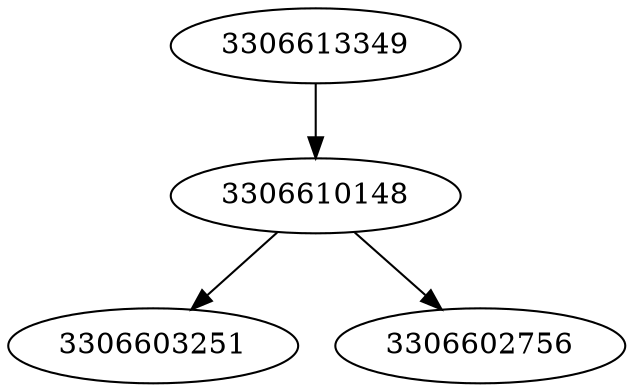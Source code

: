 strict digraph  {
3306610148;
3306603251;
3306602756;
3306613349;
3306610148 -> 3306602756;
3306610148 -> 3306603251;
3306613349 -> 3306610148;
}

